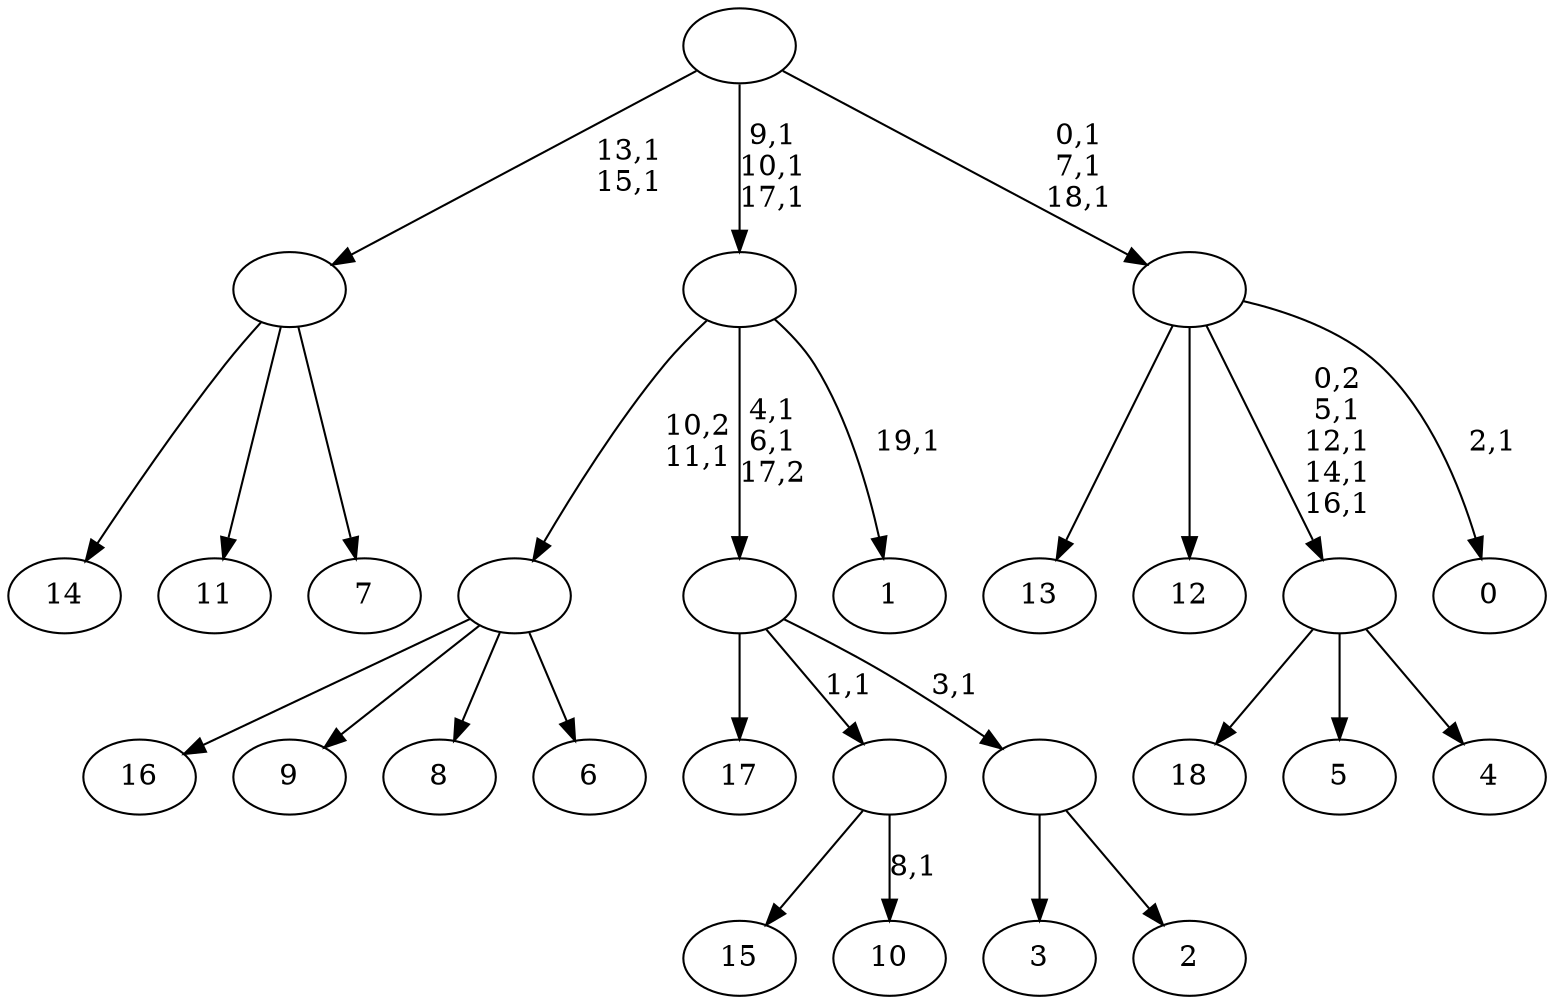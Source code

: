 digraph T {
	39 [label="18"]
	38 [label="17"]
	37 [label="16"]
	36 [label="15"]
	35 [label="14"]
	34 [label="13"]
	33 [label="12"]
	32 [label="11"]
	31 [label="10"]
	29 [label=""]
	28 [label="9"]
	27 [label="8"]
	26 [label="7"]
	25 [label=""]
	23 [label="6"]
	22 [label=""]
	21 [label="5"]
	20 [label="4"]
	19 [label=""]
	15 [label="3"]
	14 [label="2"]
	13 [label=""]
	12 [label=""]
	10 [label="1"]
	8 [label=""]
	5 [label="0"]
	3 [label=""]
	0 [label=""]
	29 -> 31 [label="8,1"]
	29 -> 36 [label=""]
	25 -> 35 [label=""]
	25 -> 32 [label=""]
	25 -> 26 [label=""]
	22 -> 37 [label=""]
	22 -> 28 [label=""]
	22 -> 27 [label=""]
	22 -> 23 [label=""]
	19 -> 39 [label=""]
	19 -> 21 [label=""]
	19 -> 20 [label=""]
	13 -> 15 [label=""]
	13 -> 14 [label=""]
	12 -> 38 [label=""]
	12 -> 29 [label="1,1"]
	12 -> 13 [label="3,1"]
	8 -> 10 [label="19,1"]
	8 -> 12 [label="4,1\n6,1\n17,2"]
	8 -> 22 [label="10,2\n11,1"]
	3 -> 5 [label="2,1"]
	3 -> 19 [label="0,2\n5,1\n12,1\n14,1\n16,1"]
	3 -> 34 [label=""]
	3 -> 33 [label=""]
	0 -> 3 [label="0,1\n7,1\n18,1"]
	0 -> 8 [label="9,1\n10,1\n17,1"]
	0 -> 25 [label="13,1\n15,1"]
}
